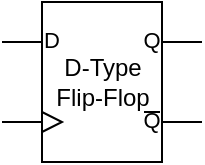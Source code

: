 <mxfile version="24.2.5" type="device">
  <diagram name="第 1 页" id="gv1MWXk4KOd7kw6uBpSe">
    <mxGraphModel dx="637" dy="776" grid="1" gridSize="10" guides="1" tooltips="1" connect="1" arrows="1" fold="1" page="1" pageScale="1" pageWidth="827" pageHeight="1169" math="0" shadow="0">
      <root>
        <mxCell id="0" />
        <mxCell id="1" parent="0" />
        <mxCell id="KiZiC7v9caPTXNvfkAqK-1" value="D-Type&lt;div&gt;Flip-Flop&lt;/div&gt;" style="verticalLabelPosition=middle;shadow=0;dashed=0;align=center;html=1;verticalAlign=middle;shape=mxgraph.electrical.logic_gates.d_type_flip-flop;labelPosition=center;" vertex="1" parent="1">
          <mxGeometry x="160" y="740" width="100" height="80" as="geometry" />
        </mxCell>
      </root>
    </mxGraphModel>
  </diagram>
</mxfile>
